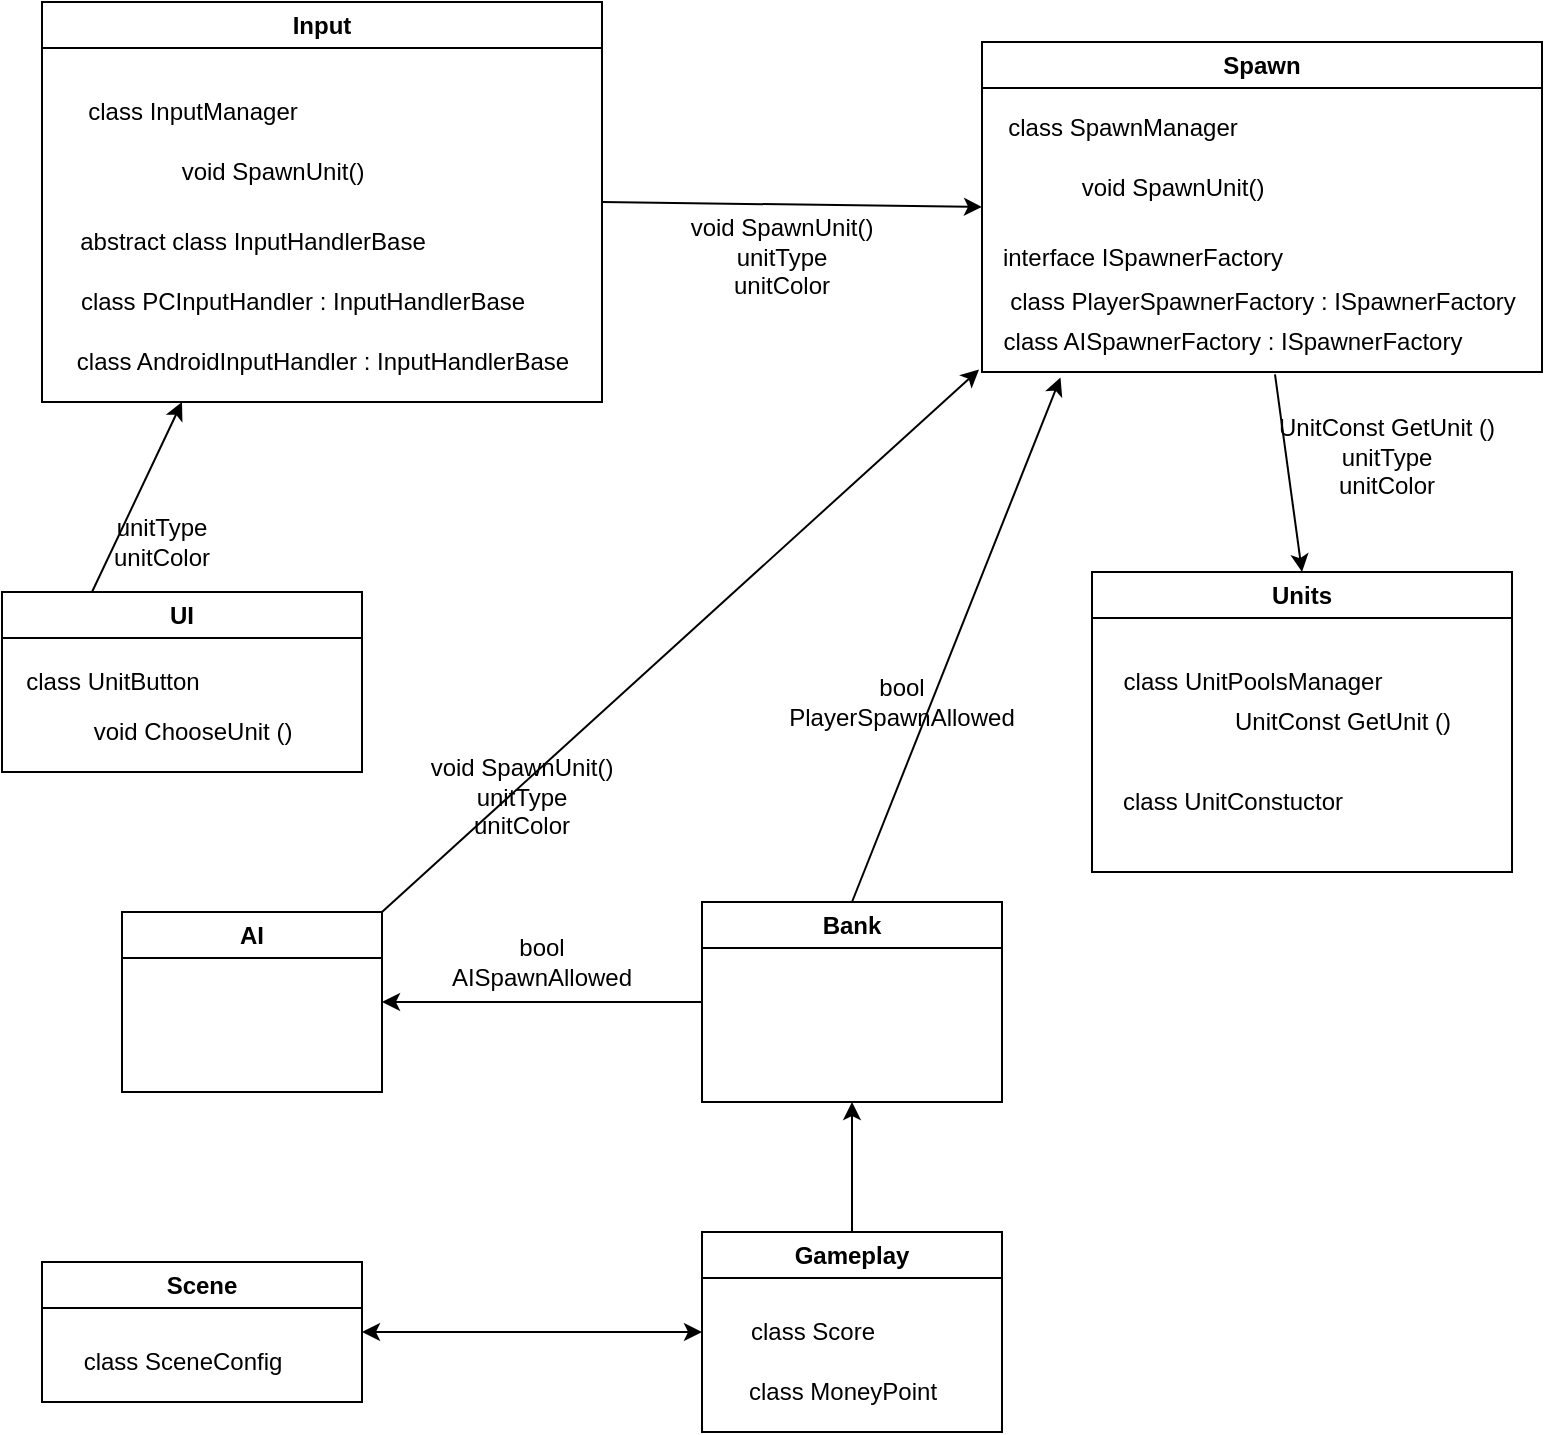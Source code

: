 <mxfile version="21.6.6" type="device">
  <diagram id="C5RBs43oDa-KdzZeNtuy" name="Page-1">
    <mxGraphModel dx="1050" dy="542" grid="1" gridSize="10" guides="1" tooltips="1" connect="1" arrows="1" fold="1" page="1" pageScale="1" pageWidth="827" pageHeight="1169" math="0" shadow="0">
      <root>
        <mxCell id="WIyWlLk6GJQsqaUBKTNV-0" />
        <mxCell id="WIyWlLk6GJQsqaUBKTNV-1" parent="WIyWlLk6GJQsqaUBKTNV-0" />
        <mxCell id="muAx3d7rV2g1cL12tjDQ-4" value="Input" style="swimlane;whiteSpace=wrap;html=1;" vertex="1" parent="WIyWlLk6GJQsqaUBKTNV-1">
          <mxGeometry x="60" y="15" width="280" height="200" as="geometry">
            <mxRectangle x="40" y="20" width="70" height="30" as="alternateBounds" />
          </mxGeometry>
        </mxCell>
        <mxCell id="muAx3d7rV2g1cL12tjDQ-5" value="class InputManager" style="text;html=1;align=center;verticalAlign=middle;resizable=0;points=[];autosize=1;strokeColor=none;fillColor=none;" vertex="1" parent="muAx3d7rV2g1cL12tjDQ-4">
          <mxGeometry x="10" y="40" width="130" height="30" as="geometry" />
        </mxCell>
        <mxCell id="muAx3d7rV2g1cL12tjDQ-6" value="abstract class InputHandlerBase" style="text;html=1;align=center;verticalAlign=middle;resizable=0;points=[];autosize=1;strokeColor=none;fillColor=none;" vertex="1" parent="muAx3d7rV2g1cL12tjDQ-4">
          <mxGeometry x="5" y="105" width="200" height="30" as="geometry" />
        </mxCell>
        <mxCell id="muAx3d7rV2g1cL12tjDQ-7" value="class PCInputHandler : InputHandlerBase" style="text;html=1;align=center;verticalAlign=middle;resizable=0;points=[];autosize=1;strokeColor=none;fillColor=none;" vertex="1" parent="muAx3d7rV2g1cL12tjDQ-4">
          <mxGeometry x="5" y="135" width="250" height="30" as="geometry" />
        </mxCell>
        <mxCell id="muAx3d7rV2g1cL12tjDQ-8" value="class AndroidInputHandler : InputHandlerBase" style="text;html=1;align=center;verticalAlign=middle;resizable=0;points=[];autosize=1;strokeColor=none;fillColor=none;" vertex="1" parent="muAx3d7rV2g1cL12tjDQ-4">
          <mxGeometry x="5" y="165" width="270" height="30" as="geometry" />
        </mxCell>
        <mxCell id="muAx3d7rV2g1cL12tjDQ-35" value="void SpawnUnit()" style="text;html=1;align=center;verticalAlign=middle;resizable=0;points=[];autosize=1;strokeColor=none;fillColor=none;" vertex="1" parent="muAx3d7rV2g1cL12tjDQ-4">
          <mxGeometry x="60" y="70" width="110" height="30" as="geometry" />
        </mxCell>
        <mxCell id="muAx3d7rV2g1cL12tjDQ-13" value="" style="endArrow=classic;html=1;rounded=0;exitX=0.25;exitY=0;exitDx=0;exitDy=0;entryX=0.25;entryY=1;entryDx=0;entryDy=0;" edge="1" parent="WIyWlLk6GJQsqaUBKTNV-1" source="muAx3d7rV2g1cL12tjDQ-19" target="muAx3d7rV2g1cL12tjDQ-4">
          <mxGeometry width="50" height="50" relative="1" as="geometry">
            <mxPoint x="75" y="310" as="sourcePoint" />
            <mxPoint x="410" y="170" as="targetPoint" />
          </mxGeometry>
        </mxCell>
        <mxCell id="muAx3d7rV2g1cL12tjDQ-14" value="unitType&lt;br&gt;unitColor" style="text;html=1;strokeColor=none;fillColor=none;align=center;verticalAlign=middle;whiteSpace=wrap;rounded=0;" vertex="1" parent="WIyWlLk6GJQsqaUBKTNV-1">
          <mxGeometry x="90" y="270" width="60" height="30" as="geometry" />
        </mxCell>
        <mxCell id="muAx3d7rV2g1cL12tjDQ-19" value="UI" style="swimlane;whiteSpace=wrap;html=1;startSize=23;" vertex="1" parent="WIyWlLk6GJQsqaUBKTNV-1">
          <mxGeometry x="40" y="310" width="180" height="90" as="geometry" />
        </mxCell>
        <mxCell id="muAx3d7rV2g1cL12tjDQ-21" value="class UnitButton" style="text;html=1;align=center;verticalAlign=middle;resizable=0;points=[];autosize=1;strokeColor=none;fillColor=none;" vertex="1" parent="muAx3d7rV2g1cL12tjDQ-19">
          <mxGeometry y="30" width="110" height="30" as="geometry" />
        </mxCell>
        <mxCell id="muAx3d7rV2g1cL12tjDQ-44" value="void ChooseUnit ()" style="text;html=1;align=center;verticalAlign=middle;resizable=0;points=[];autosize=1;strokeColor=none;fillColor=none;" vertex="1" parent="muAx3d7rV2g1cL12tjDQ-19">
          <mxGeometry x="35" y="55" width="120" height="30" as="geometry" />
        </mxCell>
        <mxCell id="muAx3d7rV2g1cL12tjDQ-22" value="Spawn" style="swimlane;whiteSpace=wrap;html=1;" vertex="1" parent="WIyWlLk6GJQsqaUBKTNV-1">
          <mxGeometry x="530" y="35" width="280" height="165" as="geometry" />
        </mxCell>
        <mxCell id="muAx3d7rV2g1cL12tjDQ-23" value="class SpawnManager" style="text;html=1;align=center;verticalAlign=middle;resizable=0;points=[];autosize=1;strokeColor=none;fillColor=none;" vertex="1" parent="muAx3d7rV2g1cL12tjDQ-22">
          <mxGeometry y="28" width="140" height="30" as="geometry" />
        </mxCell>
        <mxCell id="muAx3d7rV2g1cL12tjDQ-24" value="interface ISpawnerFactory" style="text;html=1;align=center;verticalAlign=middle;resizable=0;points=[];autosize=1;strokeColor=none;fillColor=none;" vertex="1" parent="muAx3d7rV2g1cL12tjDQ-22">
          <mxGeometry y="93" width="160" height="30" as="geometry" />
        </mxCell>
        <mxCell id="muAx3d7rV2g1cL12tjDQ-27" value="class PlayerSpawnerFactory : ISpawnerFactory" style="text;html=1;align=center;verticalAlign=middle;resizable=0;points=[];autosize=1;strokeColor=none;fillColor=none;" vertex="1" parent="muAx3d7rV2g1cL12tjDQ-22">
          <mxGeometry y="115" width="280" height="30" as="geometry" />
        </mxCell>
        <mxCell id="muAx3d7rV2g1cL12tjDQ-28" value="class AISpawnerFactory : ISpawnerFactory" style="text;html=1;align=center;verticalAlign=middle;resizable=0;points=[];autosize=1;strokeColor=none;fillColor=none;" vertex="1" parent="muAx3d7rV2g1cL12tjDQ-22">
          <mxGeometry y="135" width="250" height="30" as="geometry" />
        </mxCell>
        <mxCell id="muAx3d7rV2g1cL12tjDQ-37" value="void SpawnUnit()" style="text;html=1;align=center;verticalAlign=middle;resizable=0;points=[];autosize=1;strokeColor=none;fillColor=none;" vertex="1" parent="muAx3d7rV2g1cL12tjDQ-22">
          <mxGeometry x="40" y="58" width="110" height="30" as="geometry" />
        </mxCell>
        <mxCell id="muAx3d7rV2g1cL12tjDQ-29" value="" style="endArrow=classic;html=1;rounded=0;exitX=1;exitY=0.5;exitDx=0;exitDy=0;entryX=0;entryY=0.5;entryDx=0;entryDy=0;" edge="1" parent="WIyWlLk6GJQsqaUBKTNV-1" source="muAx3d7rV2g1cL12tjDQ-4" target="muAx3d7rV2g1cL12tjDQ-22">
          <mxGeometry width="50" height="50" relative="1" as="geometry">
            <mxPoint x="360" y="220" as="sourcePoint" />
            <mxPoint x="410" y="170" as="targetPoint" />
          </mxGeometry>
        </mxCell>
        <mxCell id="muAx3d7rV2g1cL12tjDQ-30" value="&lt;br&gt;void SpawnUnit()&lt;br&gt;unitType&lt;br&gt;unitColor" style="text;html=1;strokeColor=none;fillColor=none;align=center;verticalAlign=middle;whiteSpace=wrap;rounded=0;" vertex="1" parent="WIyWlLk6GJQsqaUBKTNV-1">
          <mxGeometry x="380" y="120" width="100" height="30" as="geometry" />
        </mxCell>
        <mxCell id="muAx3d7rV2g1cL12tjDQ-31" value="Units" style="swimlane;whiteSpace=wrap;html=1;" vertex="1" parent="WIyWlLk6GJQsqaUBKTNV-1">
          <mxGeometry x="585" y="300" width="210" height="150" as="geometry" />
        </mxCell>
        <mxCell id="muAx3d7rV2g1cL12tjDQ-32" value="class UnitPoolsManager" style="text;html=1;align=center;verticalAlign=middle;resizable=0;points=[];autosize=1;strokeColor=none;fillColor=none;" vertex="1" parent="muAx3d7rV2g1cL12tjDQ-31">
          <mxGeometry x="5" y="40" width="150" height="30" as="geometry" />
        </mxCell>
        <mxCell id="muAx3d7rV2g1cL12tjDQ-33" value="class UnitConstuctor" style="text;html=1;align=center;verticalAlign=middle;resizable=0;points=[];autosize=1;strokeColor=none;fillColor=none;" vertex="1" parent="muAx3d7rV2g1cL12tjDQ-31">
          <mxGeometry x="5" y="100" width="130" height="30" as="geometry" />
        </mxCell>
        <mxCell id="muAx3d7rV2g1cL12tjDQ-38" value="UnitConst GetUnit ()" style="text;html=1;align=center;verticalAlign=middle;resizable=0;points=[];autosize=1;strokeColor=none;fillColor=none;" vertex="1" parent="muAx3d7rV2g1cL12tjDQ-31">
          <mxGeometry x="60" y="60" width="130" height="30" as="geometry" />
        </mxCell>
        <mxCell id="muAx3d7rV2g1cL12tjDQ-39" value="" style="endArrow=classic;html=1;rounded=0;exitX=0.586;exitY=1.04;exitDx=0;exitDy=0;entryX=0.5;entryY=0;entryDx=0;entryDy=0;exitPerimeter=0;" edge="1" parent="WIyWlLk6GJQsqaUBKTNV-1" source="muAx3d7rV2g1cL12tjDQ-28" target="muAx3d7rV2g1cL12tjDQ-31">
          <mxGeometry width="50" height="50" relative="1" as="geometry">
            <mxPoint x="760" y="150" as="sourcePoint" />
            <mxPoint x="810" y="100" as="targetPoint" />
          </mxGeometry>
        </mxCell>
        <mxCell id="muAx3d7rV2g1cL12tjDQ-41" value="&lt;br&gt;UnitConst GetUnit ()&lt;br&gt;unitType&lt;br&gt;unitColor" style="text;html=1;strokeColor=none;fillColor=none;align=center;verticalAlign=middle;whiteSpace=wrap;rounded=0;" vertex="1" parent="WIyWlLk6GJQsqaUBKTNV-1">
          <mxGeometry x="670" y="220" width="125" height="30" as="geometry" />
        </mxCell>
        <mxCell id="muAx3d7rV2g1cL12tjDQ-46" value="AI" style="swimlane;whiteSpace=wrap;html=1;" vertex="1" parent="WIyWlLk6GJQsqaUBKTNV-1">
          <mxGeometry x="100" y="470" width="130" height="90" as="geometry" />
        </mxCell>
        <mxCell id="muAx3d7rV2g1cL12tjDQ-47" value="" style="endArrow=classic;html=1;rounded=0;exitX=1;exitY=0;exitDx=0;exitDy=0;entryX=-0.006;entryY=0.96;entryDx=0;entryDy=0;entryPerimeter=0;" edge="1" parent="WIyWlLk6GJQsqaUBKTNV-1" source="muAx3d7rV2g1cL12tjDQ-46" target="muAx3d7rV2g1cL12tjDQ-28">
          <mxGeometry width="50" height="50" relative="1" as="geometry">
            <mxPoint x="310" y="460" as="sourcePoint" />
            <mxPoint x="360" y="410" as="targetPoint" />
          </mxGeometry>
        </mxCell>
        <mxCell id="muAx3d7rV2g1cL12tjDQ-48" value="&lt;br&gt;void SpawnUnit()&lt;br&gt;unitType&lt;br&gt;unitColor" style="text;html=1;strokeColor=none;fillColor=none;align=center;verticalAlign=middle;whiteSpace=wrap;rounded=0;" vertex="1" parent="WIyWlLk6GJQsqaUBKTNV-1">
          <mxGeometry x="250" y="390" width="100" height="30" as="geometry" />
        </mxCell>
        <mxCell id="muAx3d7rV2g1cL12tjDQ-49" value="Bank" style="swimlane;whiteSpace=wrap;html=1;" vertex="1" parent="WIyWlLk6GJQsqaUBKTNV-1">
          <mxGeometry x="390" y="465" width="150" height="100" as="geometry" />
        </mxCell>
        <mxCell id="muAx3d7rV2g1cL12tjDQ-50" value="" style="endArrow=classic;html=1;rounded=0;exitX=0;exitY=0.5;exitDx=0;exitDy=0;entryX=1;entryY=0.5;entryDx=0;entryDy=0;" edge="1" parent="WIyWlLk6GJQsqaUBKTNV-1" source="muAx3d7rV2g1cL12tjDQ-49" target="muAx3d7rV2g1cL12tjDQ-46">
          <mxGeometry width="50" height="50" relative="1" as="geometry">
            <mxPoint x="400" y="490" as="sourcePoint" />
            <mxPoint x="450" y="440" as="targetPoint" />
          </mxGeometry>
        </mxCell>
        <mxCell id="muAx3d7rV2g1cL12tjDQ-51" value="" style="endArrow=classic;html=1;rounded=0;entryX=0.157;entryY=1.093;entryDx=0;entryDy=0;entryPerimeter=0;exitX=0.5;exitY=0;exitDx=0;exitDy=0;" edge="1" parent="WIyWlLk6GJQsqaUBKTNV-1" source="muAx3d7rV2g1cL12tjDQ-49" target="muAx3d7rV2g1cL12tjDQ-28">
          <mxGeometry width="50" height="50" relative="1" as="geometry">
            <mxPoint x="460" y="460" as="sourcePoint" />
            <mxPoint x="460" y="390" as="targetPoint" />
          </mxGeometry>
        </mxCell>
        <mxCell id="muAx3d7rV2g1cL12tjDQ-52" value="bool AISpawnAllowed" style="text;html=1;strokeColor=none;fillColor=none;align=center;verticalAlign=middle;whiteSpace=wrap;rounded=0;" vertex="1" parent="WIyWlLk6GJQsqaUBKTNV-1">
          <mxGeometry x="280" y="480" width="60" height="30" as="geometry" />
        </mxCell>
        <mxCell id="muAx3d7rV2g1cL12tjDQ-53" value="bool PlayerSpawnAllowed" style="text;html=1;strokeColor=none;fillColor=none;align=center;verticalAlign=middle;whiteSpace=wrap;rounded=0;" vertex="1" parent="WIyWlLk6GJQsqaUBKTNV-1">
          <mxGeometry x="460" y="350" width="60" height="30" as="geometry" />
        </mxCell>
        <mxCell id="muAx3d7rV2g1cL12tjDQ-54" value="Gameplay" style="swimlane;whiteSpace=wrap;html=1;" vertex="1" parent="WIyWlLk6GJQsqaUBKTNV-1">
          <mxGeometry x="390" y="630" width="150" height="100" as="geometry" />
        </mxCell>
        <mxCell id="muAx3d7rV2g1cL12tjDQ-61" value="class Score" style="text;html=1;align=center;verticalAlign=middle;resizable=0;points=[];autosize=1;strokeColor=none;fillColor=none;" vertex="1" parent="muAx3d7rV2g1cL12tjDQ-54">
          <mxGeometry x="10" y="35" width="90" height="30" as="geometry" />
        </mxCell>
        <mxCell id="muAx3d7rV2g1cL12tjDQ-62" value="class MoneyPoint" style="text;html=1;align=center;verticalAlign=middle;resizable=0;points=[];autosize=1;strokeColor=none;fillColor=none;" vertex="1" parent="muAx3d7rV2g1cL12tjDQ-54">
          <mxGeometry x="10" y="65" width="120" height="30" as="geometry" />
        </mxCell>
        <mxCell id="muAx3d7rV2g1cL12tjDQ-55" value="" style="endArrow=classic;html=1;rounded=0;exitX=0.5;exitY=0;exitDx=0;exitDy=0;entryX=0.5;entryY=1;entryDx=0;entryDy=0;" edge="1" parent="WIyWlLk6GJQsqaUBKTNV-1" source="muAx3d7rV2g1cL12tjDQ-54" target="muAx3d7rV2g1cL12tjDQ-49">
          <mxGeometry width="50" height="50" relative="1" as="geometry">
            <mxPoint x="440" y="640" as="sourcePoint" />
            <mxPoint x="490" y="590" as="targetPoint" />
          </mxGeometry>
        </mxCell>
        <mxCell id="muAx3d7rV2g1cL12tjDQ-56" value="Scene" style="swimlane;whiteSpace=wrap;html=1;" vertex="1" parent="WIyWlLk6GJQsqaUBKTNV-1">
          <mxGeometry x="60" y="645" width="160" height="70" as="geometry" />
        </mxCell>
        <mxCell id="muAx3d7rV2g1cL12tjDQ-57" value="class SceneConfig" style="text;html=1;align=center;verticalAlign=middle;resizable=0;points=[];autosize=1;strokeColor=none;fillColor=none;" vertex="1" parent="muAx3d7rV2g1cL12tjDQ-56">
          <mxGeometry x="10" y="35" width="120" height="30" as="geometry" />
        </mxCell>
        <mxCell id="muAx3d7rV2g1cL12tjDQ-60" value="" style="endArrow=classic;startArrow=classic;html=1;rounded=0;exitX=1;exitY=0.5;exitDx=0;exitDy=0;entryX=0;entryY=0.5;entryDx=0;entryDy=0;" edge="1" parent="WIyWlLk6GJQsqaUBKTNV-1" source="muAx3d7rV2g1cL12tjDQ-56" target="muAx3d7rV2g1cL12tjDQ-54">
          <mxGeometry width="50" height="50" relative="1" as="geometry">
            <mxPoint x="440" y="640" as="sourcePoint" />
            <mxPoint x="490" y="590" as="targetPoint" />
          </mxGeometry>
        </mxCell>
      </root>
    </mxGraphModel>
  </diagram>
</mxfile>
